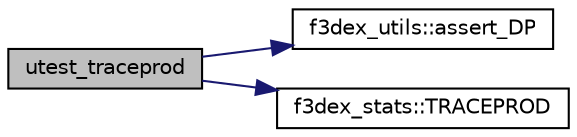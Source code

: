digraph G
{
  edge [fontname="Helvetica",fontsize="10",labelfontname="Helvetica",labelfontsize="10"];
  node [fontname="Helvetica",fontsize="10",shape=record];
  rankdir=LR;
  Node1 [label="utest_traceprod",height=0.2,width=0.4,color="black", fillcolor="grey75", style="filled" fontcolor="black"];
  Node1 -> Node2 [color="midnightblue",fontsize="10",style="solid",fontname="Helvetica"];
  Node2 [label="f3dex_utils::assert_DP",height=0.2,width=0.4,color="black", fillcolor="white", style="filled",URL="$namespacef3dex__utils.html#ad4cb6613ee589637f453ef808466a0f9",tooltip="Assert if two doubles are equal."];
  Node1 -> Node3 [color="midnightblue",fontsize="10",style="solid",fontname="Helvetica"];
  Node3 [label="f3dex_stats::TRACEPROD",height=0.2,width=0.4,color="black", fillcolor="white", style="filled",URL="$namespacef3dex__stats.html#ae106140bb309de7d7779b6b086050bf4",tooltip="TRACE of a product of matrices."];
}
